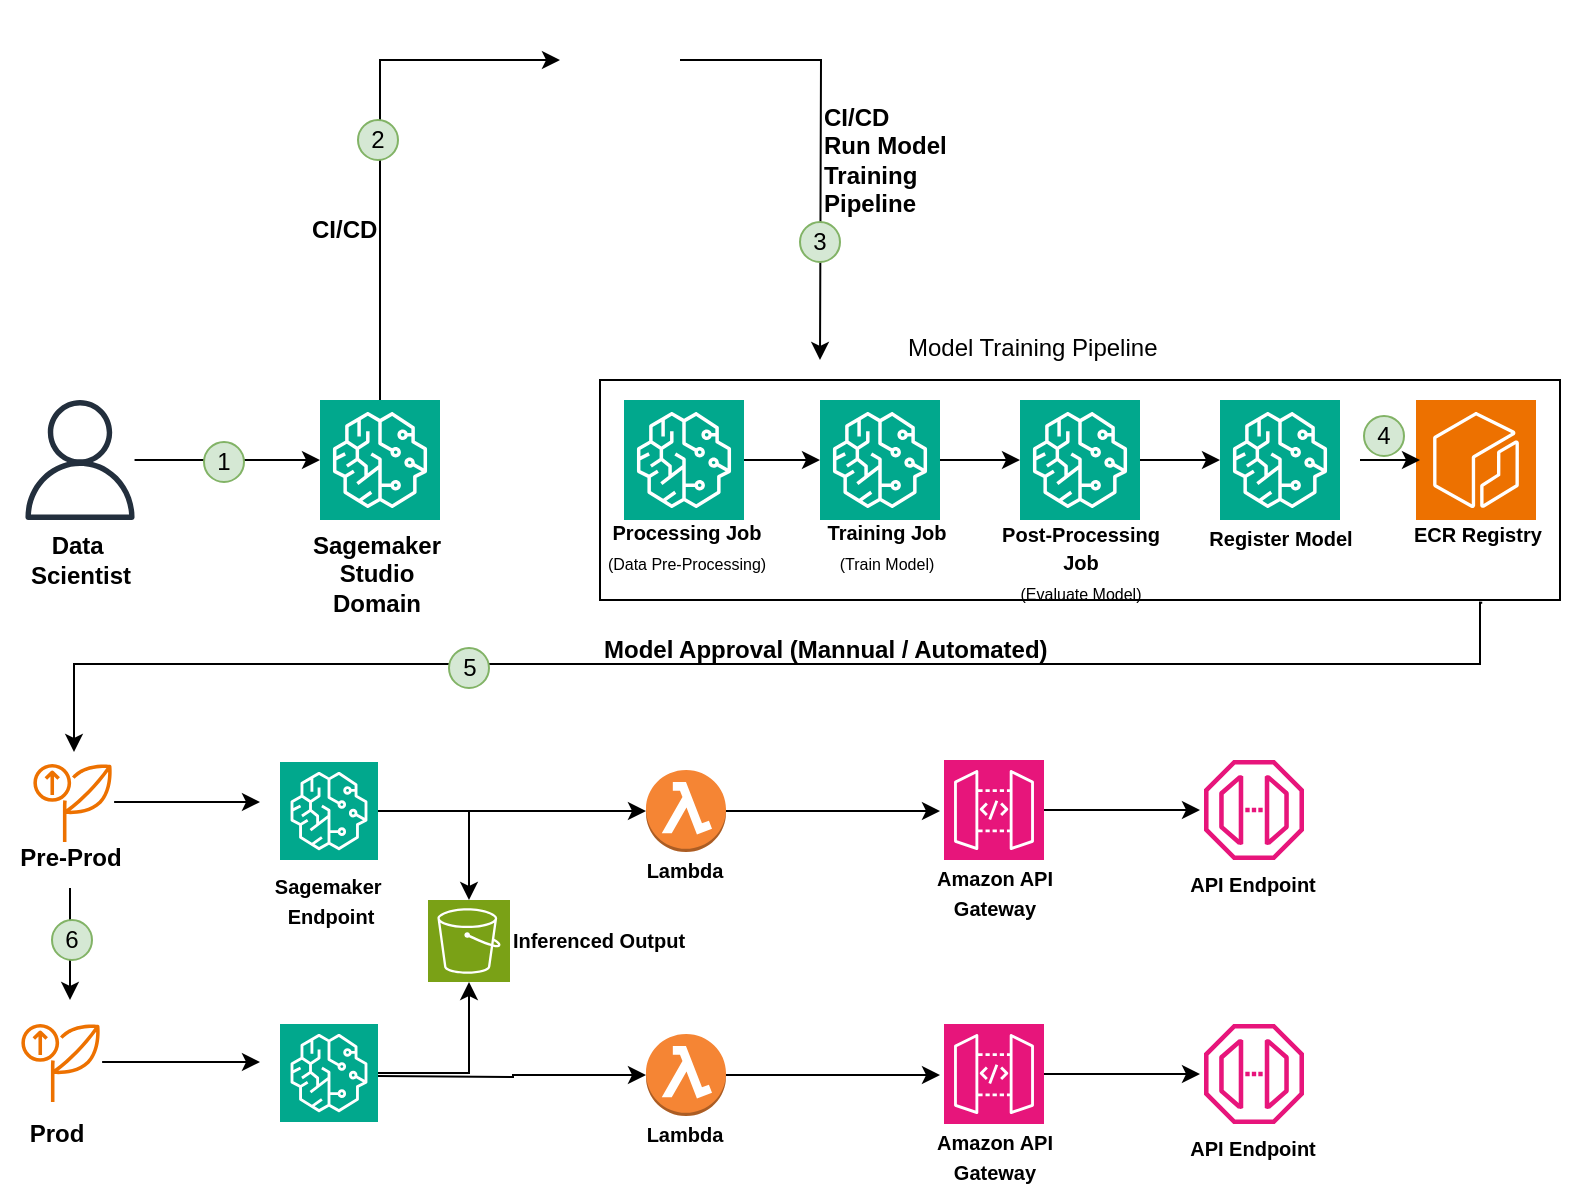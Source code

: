 <mxfile version="24.7.7">
  <diagram name="Page-1" id="8MvY5dyMlhtNurSQJSUW">
    <mxGraphModel dx="794" dy="492" grid="1" gridSize="10" guides="1" tooltips="1" connect="1" arrows="1" fold="1" page="1" pageScale="1" pageWidth="850" pageHeight="1100" math="0" shadow="0">
      <root>
        <mxCell id="0" />
        <mxCell id="1" parent="0" />
        <mxCell id="wzobBUSh0IIrE-rBJmbH-1" value="" style="sketch=0;outlineConnect=0;fontColor=#232F3E;gradientColor=none;fillColor=#232F3D;strokeColor=none;dashed=0;verticalLabelPosition=bottom;verticalAlign=top;align=center;html=1;fontSize=12;fontStyle=0;aspect=fixed;pointerEvents=1;shape=mxgraph.aws4.user;" parent="1" vertex="1">
          <mxGeometry x="10" y="250" width="60" height="60" as="geometry" />
        </mxCell>
        <mxCell id="wzobBUSh0IIrE-rBJmbH-2" value="&lt;b&gt;Data&amp;nbsp;&lt;/b&gt;&lt;div&gt;&lt;b&gt;Scientist&lt;/b&gt;&lt;/div&gt;" style="text;html=1;align=center;verticalAlign=middle;resizable=0;points=[];autosize=1;strokeColor=none;fillColor=none;" parent="1" vertex="1">
          <mxGeometry x="5" y="310" width="70" height="40" as="geometry" />
        </mxCell>
        <mxCell id="wzobBUSh0IIrE-rBJmbH-22" value="" style="edgeStyle=orthogonalEdgeStyle;rounded=0;orthogonalLoop=1;jettySize=auto;html=1;" parent="1" source="wzobBUSh0IIrE-rBJmbH-3" target="wzobBUSh0IIrE-rBJmbH-5" edge="1">
          <mxGeometry relative="1" as="geometry">
            <Array as="points">
              <mxPoint x="190" y="80" />
            </Array>
          </mxGeometry>
        </mxCell>
        <mxCell id="wzobBUSh0IIrE-rBJmbH-3" value="" style="sketch=0;points=[[0,0,0],[0.25,0,0],[0.5,0,0],[0.75,0,0],[1,0,0],[0,1,0],[0.25,1,0],[0.5,1,0],[0.75,1,0],[1,1,0],[0,0.25,0],[0,0.5,0],[0,0.75,0],[1,0.25,0],[1,0.5,0],[1,0.75,0]];outlineConnect=0;fontColor=#232F3E;fillColor=#01A88D;strokeColor=#ffffff;dashed=0;verticalLabelPosition=bottom;verticalAlign=top;align=center;html=1;fontSize=12;fontStyle=0;aspect=fixed;shape=mxgraph.aws4.resourceIcon;resIcon=mxgraph.aws4.sagemaker;" parent="1" vertex="1">
          <mxGeometry x="160" y="250" width="60" height="60" as="geometry" />
        </mxCell>
        <mxCell id="wzobBUSh0IIrE-rBJmbH-4" value="&lt;div&gt;&lt;b&gt;Sagemaker&lt;/b&gt;&lt;/div&gt;&lt;div&gt;&lt;b&gt;Studio&lt;/b&gt;&lt;/div&gt;&lt;div&gt;&lt;b&gt;Domain&lt;/b&gt;&lt;/div&gt;" style="text;html=1;align=center;verticalAlign=middle;resizable=0;points=[];autosize=1;strokeColor=none;fillColor=none;" parent="1" vertex="1">
          <mxGeometry x="143" y="307" width="90" height="60" as="geometry" />
        </mxCell>
        <mxCell id="wzobBUSh0IIrE-rBJmbH-24" style="edgeStyle=orthogonalEdgeStyle;rounded=0;orthogonalLoop=1;jettySize=auto;html=1;" parent="1" source="wzobBUSh0IIrE-rBJmbH-5" edge="1">
          <mxGeometry relative="1" as="geometry">
            <mxPoint x="410" y="230" as="targetPoint" />
          </mxGeometry>
        </mxCell>
        <mxCell id="wzobBUSh0IIrE-rBJmbH-5" value="" style="shape=image;html=1;verticalAlign=top;verticalLabelPosition=bottom;labelBackgroundColor=#ffffff;imageAspect=0;aspect=fixed;image=https://cdn4.iconfinder.com/data/icons/ionicons/512/icon-social-github-128.png" parent="1" vertex="1">
          <mxGeometry x="280" y="50" width="60" height="60" as="geometry" />
        </mxCell>
        <mxCell id="wzobBUSh0IIrE-rBJmbH-7" value="" style="sketch=0;points=[[0,0,0],[0.25,0,0],[0.5,0,0],[0.75,0,0],[1,0,0],[0,1,0],[0.25,1,0],[0.5,1,0],[0.75,1,0],[1,1,0],[0,0.25,0],[0,0.5,0],[0,0.75,0],[1,0.25,0],[1,0.5,0],[1,0.75,0]];outlineConnect=0;fontColor=#232F3E;fillColor=#01A88D;strokeColor=#ffffff;dashed=0;verticalLabelPosition=bottom;verticalAlign=top;align=center;html=1;fontSize=12;fontStyle=0;aspect=fixed;shape=mxgraph.aws4.resourceIcon;resIcon=mxgraph.aws4.sagemaker;" parent="1" vertex="1">
          <mxGeometry x="312" y="250" width="60" height="60" as="geometry" />
        </mxCell>
        <mxCell id="wzobBUSh0IIrE-rBJmbH-8" value="&lt;div&gt;&lt;font style=&quot;font-size: 10px;&quot;&gt;&lt;b&gt;Processing Job&lt;/b&gt;&lt;/font&gt;&lt;/div&gt;&lt;div&gt;&lt;font style=&quot;font-size: 8px;&quot;&gt;(Data Pre-Processing)&lt;/font&gt;&lt;/div&gt;" style="text;html=1;align=center;verticalAlign=middle;resizable=0;points=[];autosize=1;strokeColor=none;fillColor=none;" parent="1" vertex="1">
          <mxGeometry x="293" y="303" width="100" height="40" as="geometry" />
        </mxCell>
        <mxCell id="wzobBUSh0IIrE-rBJmbH-9" value="" style="sketch=0;points=[[0,0,0],[0.25,0,0],[0.5,0,0],[0.75,0,0],[1,0,0],[0,1,0],[0.25,1,0],[0.5,1,0],[0.75,1,0],[1,1,0],[0,0.25,0],[0,0.5,0],[0,0.75,0],[1,0.25,0],[1,0.5,0],[1,0.75,0]];outlineConnect=0;fontColor=#232F3E;fillColor=#01A88D;strokeColor=#ffffff;dashed=0;verticalLabelPosition=bottom;verticalAlign=top;align=center;html=1;fontSize=12;fontStyle=0;aspect=fixed;shape=mxgraph.aws4.resourceIcon;resIcon=mxgraph.aws4.sagemaker;" parent="1" vertex="1">
          <mxGeometry x="410" y="250" width="60" height="60" as="geometry" />
        </mxCell>
        <mxCell id="wzobBUSh0IIrE-rBJmbH-11" value="" style="sketch=0;points=[[0,0,0],[0.25,0,0],[0.5,0,0],[0.75,0,0],[1,0,0],[0,1,0],[0.25,1,0],[0.5,1,0],[0.75,1,0],[1,1,0],[0,0.25,0],[0,0.5,0],[0,0.75,0],[1,0.25,0],[1,0.5,0],[1,0.75,0]];outlineConnect=0;fontColor=#232F3E;fillColor=#01A88D;strokeColor=#ffffff;dashed=0;verticalLabelPosition=bottom;verticalAlign=top;align=center;html=1;fontSize=12;fontStyle=0;aspect=fixed;shape=mxgraph.aws4.resourceIcon;resIcon=mxgraph.aws4.sagemaker;" parent="1" vertex="1">
          <mxGeometry x="510" y="250" width="60" height="60" as="geometry" />
        </mxCell>
        <mxCell id="wzobBUSh0IIrE-rBJmbH-13" value="" style="sketch=0;points=[[0,0,0],[0.25,0,0],[0.5,0,0],[0.75,0,0],[1,0,0],[0,1,0],[0.25,1,0],[0.5,1,0],[0.75,1,0],[1,1,0],[0,0.25,0],[0,0.5,0],[0,0.75,0],[1,0.25,0],[1,0.5,0],[1,0.75,0]];outlineConnect=0;fontColor=#232F3E;fillColor=#01A88D;strokeColor=#ffffff;dashed=0;verticalLabelPosition=bottom;verticalAlign=top;align=center;html=1;fontSize=12;fontStyle=0;aspect=fixed;shape=mxgraph.aws4.resourceIcon;resIcon=mxgraph.aws4.sagemaker;" parent="1" vertex="1">
          <mxGeometry x="610" y="250" width="60" height="60" as="geometry" />
        </mxCell>
        <mxCell id="wzobBUSh0IIrE-rBJmbH-15" value="&lt;div&gt;&lt;font style=&quot;font-size: 10px;&quot;&gt;&lt;b&gt;Training Job&lt;/b&gt;&lt;/font&gt;&lt;/div&gt;&lt;div&gt;&lt;font style=&quot;font-size: 8px;&quot;&gt;(Train Model)&lt;/font&gt;&lt;/div&gt;" style="text;html=1;align=center;verticalAlign=middle;resizable=0;points=[];autosize=1;strokeColor=none;fillColor=none;" parent="1" vertex="1">
          <mxGeometry x="403" y="303" width="80" height="40" as="geometry" />
        </mxCell>
        <mxCell id="wzobBUSh0IIrE-rBJmbH-16" value="&lt;div&gt;&lt;font style=&quot;font-size: 10px;&quot;&gt;&lt;b&gt;Post-Processing &lt;br&gt;Job&lt;/b&gt;&lt;/font&gt;&lt;/div&gt;&lt;div&gt;&lt;font style=&quot;font-size: 8px;&quot;&gt;(Evaluate Model)&lt;/font&gt;&lt;/div&gt;" style="text;html=1;align=center;verticalAlign=middle;resizable=0;points=[];autosize=1;strokeColor=none;fillColor=none;" parent="1" vertex="1">
          <mxGeometry x="490" y="301" width="100" height="60" as="geometry" />
        </mxCell>
        <mxCell id="wzobBUSh0IIrE-rBJmbH-17" value="&lt;div&gt;&lt;span style=&quot;background-color: initial; font-size: 10px;&quot;&gt;&lt;b&gt;Register Model&lt;/b&gt;&lt;/span&gt;&lt;br&gt;&lt;/div&gt;" style="text;html=1;align=center;verticalAlign=middle;resizable=0;points=[];autosize=1;strokeColor=none;fillColor=none;" parent="1" vertex="1">
          <mxGeometry x="590" y="304" width="100" height="30" as="geometry" />
        </mxCell>
        <mxCell id="wzobBUSh0IIrE-rBJmbH-18" value="&lt;b&gt;CI/CD&lt;/b&gt;" style="text;html=1;align=left;verticalAlign=middle;resizable=0;points=[];autosize=1;strokeColor=none;fillColor=none;" parent="1" vertex="1">
          <mxGeometry x="154" y="150" width="60" height="30" as="geometry" />
        </mxCell>
        <mxCell id="wzobBUSh0IIrE-rBJmbH-20" value="&lt;div&gt;Model Training Pipeline&lt;/div&gt;" style="text;html=1;align=left;verticalAlign=middle;resizable=0;points=[];autosize=1;strokeColor=none;fillColor=none;" parent="1" vertex="1">
          <mxGeometry x="452" y="209" width="150" height="30" as="geometry" />
        </mxCell>
        <mxCell id="wzobBUSh0IIrE-rBJmbH-25" value="&lt;b&gt;CI/CD&lt;/b&gt;&lt;div&gt;&lt;b&gt;Run Model&lt;/b&gt;&lt;/div&gt;&lt;div&gt;&lt;b&gt;Training&lt;/b&gt;&lt;/div&gt;&lt;div&gt;&lt;b&gt;Pipeline&lt;/b&gt;&lt;/div&gt;" style="text;html=1;align=left;verticalAlign=middle;resizable=0;points=[];autosize=1;strokeColor=none;fillColor=none;" parent="1" vertex="1">
          <mxGeometry x="410" y="95" width="80" height="70" as="geometry" />
        </mxCell>
        <mxCell id="wzobBUSh0IIrE-rBJmbH-26" style="edgeStyle=orthogonalEdgeStyle;rounded=0;orthogonalLoop=1;jettySize=auto;html=1;entryX=0;entryY=0.5;entryDx=0;entryDy=0;entryPerimeter=0;" parent="1" source="wzobBUSh0IIrE-rBJmbH-1" target="wzobBUSh0IIrE-rBJmbH-3" edge="1">
          <mxGeometry relative="1" as="geometry" />
        </mxCell>
        <mxCell id="wzobBUSh0IIrE-rBJmbH-27" value="" style="sketch=0;points=[[0,0,0],[0.25,0,0],[0.5,0,0],[0.75,0,0],[1,0,0],[0,1,0],[0.25,1,0],[0.5,1,0],[0.75,1,0],[1,1,0],[0,0.25,0],[0,0.5,0],[0,0.75,0],[1,0.25,0],[1,0.5,0],[1,0.75,0]];outlineConnect=0;fontColor=#232F3E;fillColor=#ED7100;strokeColor=#ffffff;dashed=0;verticalLabelPosition=bottom;verticalAlign=top;align=center;html=1;fontSize=12;fontStyle=0;aspect=fixed;shape=mxgraph.aws4.resourceIcon;resIcon=mxgraph.aws4.ecr;" parent="1" vertex="1">
          <mxGeometry x="708" y="250" width="60" height="60" as="geometry" />
        </mxCell>
        <mxCell id="wzobBUSh0IIrE-rBJmbH-40" style="edgeStyle=orthogonalEdgeStyle;rounded=0;orthogonalLoop=1;jettySize=auto;html=1;exitX=0.919;exitY=1.012;exitDx=0;exitDy=0;exitPerimeter=0;" parent="1" source="hcGlnOR86YnZcUBH-7EL-1" edge="1">
          <mxGeometry relative="1" as="geometry">
            <mxPoint x="37" y="426" as="targetPoint" />
            <mxPoint x="747" y="338" as="sourcePoint" />
            <Array as="points">
              <mxPoint x="740" y="351" />
              <mxPoint x="740" y="382" />
              <mxPoint x="37" y="382" />
            </Array>
          </mxGeometry>
        </mxCell>
        <mxCell id="wzobBUSh0IIrE-rBJmbH-28" value="&lt;font style=&quot;font-size: 10px;&quot;&gt;&lt;b&gt;ECR Registry&lt;/b&gt;&lt;/font&gt;" style="text;html=1;align=left;verticalAlign=middle;resizable=0;points=[];autosize=1;strokeColor=none;fillColor=none;" parent="1" vertex="1">
          <mxGeometry x="705" y="302" width="90" height="30" as="geometry" />
        </mxCell>
        <mxCell id="wzobBUSh0IIrE-rBJmbH-29" style="edgeStyle=orthogonalEdgeStyle;rounded=0;orthogonalLoop=1;jettySize=auto;html=1;entryX=0;entryY=0.5;entryDx=0;entryDy=0;entryPerimeter=0;" parent="1" source="wzobBUSh0IIrE-rBJmbH-7" target="wzobBUSh0IIrE-rBJmbH-9" edge="1">
          <mxGeometry relative="1" as="geometry" />
        </mxCell>
        <mxCell id="wzobBUSh0IIrE-rBJmbH-30" style="edgeStyle=orthogonalEdgeStyle;rounded=0;orthogonalLoop=1;jettySize=auto;html=1;entryX=0;entryY=0.5;entryDx=0;entryDy=0;entryPerimeter=0;" parent="1" source="wzobBUSh0IIrE-rBJmbH-9" target="wzobBUSh0IIrE-rBJmbH-11" edge="1">
          <mxGeometry relative="1" as="geometry" />
        </mxCell>
        <mxCell id="wzobBUSh0IIrE-rBJmbH-31" style="edgeStyle=orthogonalEdgeStyle;rounded=0;orthogonalLoop=1;jettySize=auto;html=1;entryX=0;entryY=0.5;entryDx=0;entryDy=0;entryPerimeter=0;" parent="1" source="wzobBUSh0IIrE-rBJmbH-11" target="wzobBUSh0IIrE-rBJmbH-13" edge="1">
          <mxGeometry relative="1" as="geometry" />
        </mxCell>
        <mxCell id="wzobBUSh0IIrE-rBJmbH-37" style="edgeStyle=orthogonalEdgeStyle;rounded=0;orthogonalLoop=1;jettySize=auto;html=1;" parent="1" edge="1">
          <mxGeometry relative="1" as="geometry">
            <mxPoint x="710" y="280" as="targetPoint" />
            <mxPoint x="680" y="280" as="sourcePoint" />
          </mxGeometry>
        </mxCell>
        <mxCell id="wzobBUSh0IIrE-rBJmbH-96" style="edgeStyle=orthogonalEdgeStyle;rounded=0;orthogonalLoop=1;jettySize=auto;html=1;" parent="1" source="wzobBUSh0IIrE-rBJmbH-38" edge="1">
          <mxGeometry relative="1" as="geometry">
            <mxPoint x="130" y="451" as="targetPoint" />
          </mxGeometry>
        </mxCell>
        <mxCell id="wzobBUSh0IIrE-rBJmbH-38" value="" style="sketch=0;outlineConnect=0;fontColor=#232F3E;gradientColor=none;fillColor=#ED7100;strokeColor=none;dashed=0;verticalLabelPosition=bottom;verticalAlign=top;align=center;html=1;fontSize=12;fontStyle=0;aspect=fixed;pointerEvents=1;shape=mxgraph.aws4.deployment;" parent="1" vertex="1">
          <mxGeometry x="16" y="431" width="41.74" height="40" as="geometry" />
        </mxCell>
        <mxCell id="wzobBUSh0IIrE-rBJmbH-97" style="edgeStyle=orthogonalEdgeStyle;rounded=0;orthogonalLoop=1;jettySize=auto;html=1;" parent="1" source="wzobBUSh0IIrE-rBJmbH-39" edge="1">
          <mxGeometry relative="1" as="geometry">
            <mxPoint x="130" y="581" as="targetPoint" />
          </mxGeometry>
        </mxCell>
        <mxCell id="wzobBUSh0IIrE-rBJmbH-39" value="" style="sketch=0;outlineConnect=0;fontColor=#232F3E;gradientColor=none;fillColor=#ED7100;strokeColor=none;dashed=0;verticalLabelPosition=bottom;verticalAlign=top;align=center;html=1;fontSize=12;fontStyle=0;aspect=fixed;pointerEvents=1;shape=mxgraph.aws4.deployment;" parent="1" vertex="1">
          <mxGeometry x="10" y="561" width="41.74" height="40" as="geometry" />
        </mxCell>
        <mxCell id="wzobBUSh0IIrE-rBJmbH-41" value="&lt;b&gt;Model Approval (Mannual / Automated)&lt;/b&gt;" style="text;html=1;align=left;verticalAlign=middle;resizable=0;points=[];autosize=1;strokeColor=none;fillColor=none;" parent="1" vertex="1">
          <mxGeometry x="300" y="360" width="250" height="30" as="geometry" />
        </mxCell>
        <mxCell id="wzobBUSh0IIrE-rBJmbH-44" style="edgeStyle=orthogonalEdgeStyle;rounded=0;orthogonalLoop=1;jettySize=auto;html=1;" parent="1" source="wzobBUSh0IIrE-rBJmbH-42" edge="1">
          <mxGeometry relative="1" as="geometry">
            <mxPoint x="35" y="550" as="targetPoint" />
          </mxGeometry>
        </mxCell>
        <mxCell id="wzobBUSh0IIrE-rBJmbH-42" value="&lt;b&gt;Pre-Prod&lt;/b&gt;" style="text;html=1;align=center;verticalAlign=middle;resizable=0;points=[];autosize=1;strokeColor=none;fillColor=none;" parent="1" vertex="1">
          <mxGeometry y="464" width="70" height="30" as="geometry" />
        </mxCell>
        <mxCell id="wzobBUSh0IIrE-rBJmbH-43" value="&lt;div&gt;&lt;span style=&quot;background-color: initial;&quot;&gt;&lt;b&gt;Prod&lt;/b&gt;&lt;/span&gt;&lt;br&gt;&lt;/div&gt;" style="text;html=1;align=center;verticalAlign=middle;resizable=0;points=[];autosize=1;strokeColor=none;fillColor=none;" parent="1" vertex="1">
          <mxGeometry x="2.87" y="602" width="50" height="30" as="geometry" />
        </mxCell>
        <mxCell id="wzobBUSh0IIrE-rBJmbH-46" value="" style="sketch=0;points=[[0,0,0],[0.25,0,0],[0.5,0,0],[0.75,0,0],[1,0,0],[0,1,0],[0.25,1,0],[0.5,1,0],[0.75,1,0],[1,1,0],[0,0.25,0],[0,0.5,0],[0,0.75,0],[1,0.25,0],[1,0.5,0],[1,0.75,0]];outlineConnect=0;fontColor=#232F3E;fillColor=#01A88D;strokeColor=#ffffff;dashed=0;verticalLabelPosition=bottom;verticalAlign=top;align=center;html=1;fontSize=12;fontStyle=0;aspect=fixed;shape=mxgraph.aws4.resourceIcon;resIcon=mxgraph.aws4.sagemaker;" parent="1" vertex="1">
          <mxGeometry x="140" y="431" width="49" height="49" as="geometry" />
        </mxCell>
        <mxCell id="wzobBUSh0IIrE-rBJmbH-48" value="" style="sketch=0;points=[[0,0,0],[0.25,0,0],[0.5,0,0],[0.75,0,0],[1,0,0],[0,1,0],[0.25,1,0],[0.5,1,0],[0.75,1,0],[1,1,0],[0,0.25,0],[0,0.5,0],[0,0.75,0],[1,0.25,0],[1,0.5,0],[1,0.75,0]];outlineConnect=0;fontColor=#232F3E;fillColor=#7AA116;strokeColor=#ffffff;dashed=0;verticalLabelPosition=bottom;verticalAlign=top;align=center;html=1;fontSize=12;fontStyle=0;aspect=fixed;shape=mxgraph.aws4.resourceIcon;resIcon=mxgraph.aws4.s3;" parent="1" vertex="1">
          <mxGeometry x="214" y="500" width="41" height="41" as="geometry" />
        </mxCell>
        <mxCell id="wzobBUSh0IIrE-rBJmbH-81" style="edgeStyle=orthogonalEdgeStyle;rounded=0;orthogonalLoop=1;jettySize=auto;html=1;" parent="1" source="wzobBUSh0IIrE-rBJmbH-49" edge="1">
          <mxGeometry relative="1" as="geometry">
            <mxPoint x="470" y="455.5" as="targetPoint" />
          </mxGeometry>
        </mxCell>
        <mxCell id="wzobBUSh0IIrE-rBJmbH-49" value="" style="outlineConnect=0;dashed=0;verticalLabelPosition=bottom;verticalAlign=top;align=center;html=1;shape=mxgraph.aws3.lambda_function;fillColor=#F58534;gradientColor=none;" parent="1" vertex="1">
          <mxGeometry x="323" y="435" width="40" height="41" as="geometry" />
        </mxCell>
        <mxCell id="wzobBUSh0IIrE-rBJmbH-82" style="edgeStyle=orthogonalEdgeStyle;rounded=0;orthogonalLoop=1;jettySize=auto;html=1;" parent="1" source="wzobBUSh0IIrE-rBJmbH-50" edge="1">
          <mxGeometry relative="1" as="geometry">
            <mxPoint x="600" y="455" as="targetPoint" />
          </mxGeometry>
        </mxCell>
        <mxCell id="wzobBUSh0IIrE-rBJmbH-50" value="" style="sketch=0;points=[[0,0,0],[0.25,0,0],[0.5,0,0],[0.75,0,0],[1,0,0],[0,1,0],[0.25,1,0],[0.5,1,0],[0.75,1,0],[1,1,0],[0,0.25,0],[0,0.5,0],[0,0.75,0],[1,0.25,0],[1,0.5,0],[1,0.75,0]];outlineConnect=0;fontColor=#232F3E;fillColor=#E7157B;strokeColor=#ffffff;dashed=0;verticalLabelPosition=bottom;verticalAlign=top;align=center;html=1;fontSize=12;fontStyle=0;aspect=fixed;shape=mxgraph.aws4.resourceIcon;resIcon=mxgraph.aws4.api_gateway;" parent="1" vertex="1">
          <mxGeometry x="472" y="430" width="50" height="50" as="geometry" />
        </mxCell>
        <mxCell id="wzobBUSh0IIrE-rBJmbH-51" value="" style="sketch=0;outlineConnect=0;fontColor=#232F3E;gradientColor=none;fillColor=#E7157B;strokeColor=none;dashed=0;verticalLabelPosition=bottom;verticalAlign=top;align=center;html=1;fontSize=12;fontStyle=0;aspect=fixed;pointerEvents=1;shape=mxgraph.aws4.endpoint;" parent="1" vertex="1">
          <mxGeometry x="602" y="430" width="50" height="50" as="geometry" />
        </mxCell>
        <mxCell id="wzobBUSh0IIrE-rBJmbH-76" value="" style="sketch=0;points=[[0,0,0],[0.25,0,0],[0.5,0,0],[0.75,0,0],[1,0,0],[0,1,0],[0.25,1,0],[0.5,1,0],[0.75,1,0],[1,1,0],[0,0.25,0],[0,0.5,0],[0,0.75,0],[1,0.25,0],[1,0.5,0],[1,0.75,0]];outlineConnect=0;fontColor=#232F3E;fillColor=#01A88D;strokeColor=#ffffff;dashed=0;verticalLabelPosition=bottom;verticalAlign=top;align=center;html=1;fontSize=12;fontStyle=0;aspect=fixed;shape=mxgraph.aws4.resourceIcon;resIcon=mxgraph.aws4.sagemaker;" parent="1" vertex="1">
          <mxGeometry x="140" y="562" width="49" height="49" as="geometry" />
        </mxCell>
        <mxCell id="wzobBUSh0IIrE-rBJmbH-78" value="&lt;font style=&quot;font-size: 10px;&quot;&gt;&lt;b&gt;Sagemaker&amp;nbsp;&lt;/b&gt;&lt;/font&gt;&lt;div&gt;&lt;font style=&quot;font-size: 10px;&quot;&gt;&lt;b&gt;Endpoint&lt;/b&gt;&lt;/font&gt;&lt;/div&gt;" style="text;html=1;align=center;verticalAlign=middle;resizable=0;points=[];autosize=1;strokeColor=none;fillColor=none;" parent="1" vertex="1">
          <mxGeometry x="124.5" y="480" width="80" height="40" as="geometry" />
        </mxCell>
        <mxCell id="wzobBUSh0IIrE-rBJmbH-79" style="edgeStyle=orthogonalEdgeStyle;rounded=0;orthogonalLoop=1;jettySize=auto;html=1;entryX=0.5;entryY=0;entryDx=0;entryDy=0;entryPerimeter=0;" parent="1" source="wzobBUSh0IIrE-rBJmbH-46" target="wzobBUSh0IIrE-rBJmbH-48" edge="1">
          <mxGeometry relative="1" as="geometry" />
        </mxCell>
        <mxCell id="wzobBUSh0IIrE-rBJmbH-80" style="edgeStyle=orthogonalEdgeStyle;rounded=0;orthogonalLoop=1;jettySize=auto;html=1;entryX=0;entryY=0.5;entryDx=0;entryDy=0;entryPerimeter=0;" parent="1" source="wzobBUSh0IIrE-rBJmbH-46" target="wzobBUSh0IIrE-rBJmbH-49" edge="1">
          <mxGeometry relative="1" as="geometry" />
        </mxCell>
        <mxCell id="wzobBUSh0IIrE-rBJmbH-83" value="&lt;span style=&quot;font-size: 10px;&quot;&gt;&lt;b&gt;Lambda&lt;/b&gt;&lt;/span&gt;" style="text;html=1;align=center;verticalAlign=middle;resizable=0;points=[];autosize=1;strokeColor=none;fillColor=none;" parent="1" vertex="1">
          <mxGeometry x="312" y="470" width="60" height="30" as="geometry" />
        </mxCell>
        <mxCell id="wzobBUSh0IIrE-rBJmbH-84" value="&lt;span style=&quot;font-size: 10px;&quot;&gt;&lt;b&gt;Amazon API&lt;/b&gt;&lt;/span&gt;&lt;div&gt;&lt;span style=&quot;font-size: 10px;&quot;&gt;&lt;b&gt;Gateway&lt;/b&gt;&lt;/span&gt;&lt;/div&gt;" style="text;html=1;align=center;verticalAlign=middle;resizable=0;points=[];autosize=1;strokeColor=none;fillColor=none;" parent="1" vertex="1">
          <mxGeometry x="457" y="476" width="80" height="40" as="geometry" />
        </mxCell>
        <mxCell id="wzobBUSh0IIrE-rBJmbH-85" value="&lt;span style=&quot;font-size: 10px;&quot;&gt;&lt;b&gt;API Endpoint&lt;/b&gt;&lt;/span&gt;" style="text;html=1;align=center;verticalAlign=middle;resizable=0;points=[];autosize=1;strokeColor=none;fillColor=none;" parent="1" vertex="1">
          <mxGeometry x="581" y="477" width="90" height="30" as="geometry" />
        </mxCell>
        <mxCell id="wzobBUSh0IIrE-rBJmbH-86" style="edgeStyle=orthogonalEdgeStyle;rounded=0;orthogonalLoop=1;jettySize=auto;html=1;" parent="1" source="wzobBUSh0IIrE-rBJmbH-87" edge="1">
          <mxGeometry relative="1" as="geometry">
            <mxPoint x="470" y="587.5" as="targetPoint" />
          </mxGeometry>
        </mxCell>
        <mxCell id="wzobBUSh0IIrE-rBJmbH-87" value="" style="outlineConnect=0;dashed=0;verticalLabelPosition=bottom;verticalAlign=top;align=center;html=1;shape=mxgraph.aws3.lambda_function;fillColor=#F58534;gradientColor=none;" parent="1" vertex="1">
          <mxGeometry x="323" y="567" width="40" height="41" as="geometry" />
        </mxCell>
        <mxCell id="wzobBUSh0IIrE-rBJmbH-88" style="edgeStyle=orthogonalEdgeStyle;rounded=0;orthogonalLoop=1;jettySize=auto;html=1;" parent="1" source="wzobBUSh0IIrE-rBJmbH-89" edge="1">
          <mxGeometry relative="1" as="geometry">
            <mxPoint x="600" y="587" as="targetPoint" />
          </mxGeometry>
        </mxCell>
        <mxCell id="wzobBUSh0IIrE-rBJmbH-89" value="" style="sketch=0;points=[[0,0,0],[0.25,0,0],[0.5,0,0],[0.75,0,0],[1,0,0],[0,1,0],[0.25,1,0],[0.5,1,0],[0.75,1,0],[1,1,0],[0,0.25,0],[0,0.5,0],[0,0.75,0],[1,0.25,0],[1,0.5,0],[1,0.75,0]];outlineConnect=0;fontColor=#232F3E;fillColor=#E7157B;strokeColor=#ffffff;dashed=0;verticalLabelPosition=bottom;verticalAlign=top;align=center;html=1;fontSize=12;fontStyle=0;aspect=fixed;shape=mxgraph.aws4.resourceIcon;resIcon=mxgraph.aws4.api_gateway;" parent="1" vertex="1">
          <mxGeometry x="472" y="562" width="50" height="50" as="geometry" />
        </mxCell>
        <mxCell id="wzobBUSh0IIrE-rBJmbH-90" value="" style="sketch=0;outlineConnect=0;fontColor=#232F3E;gradientColor=none;fillColor=#E7157B;strokeColor=none;dashed=0;verticalLabelPosition=bottom;verticalAlign=top;align=center;html=1;fontSize=12;fontStyle=0;aspect=fixed;pointerEvents=1;shape=mxgraph.aws4.endpoint;" parent="1" vertex="1">
          <mxGeometry x="602" y="562" width="50" height="50" as="geometry" />
        </mxCell>
        <mxCell id="wzobBUSh0IIrE-rBJmbH-91" style="edgeStyle=orthogonalEdgeStyle;rounded=0;orthogonalLoop=1;jettySize=auto;html=1;entryX=0;entryY=0.5;entryDx=0;entryDy=0;entryPerimeter=0;" parent="1" target="wzobBUSh0IIrE-rBJmbH-87" edge="1">
          <mxGeometry relative="1" as="geometry">
            <mxPoint x="189" y="588" as="sourcePoint" />
          </mxGeometry>
        </mxCell>
        <mxCell id="wzobBUSh0IIrE-rBJmbH-92" value="&lt;span style=&quot;font-size: 10px;&quot;&gt;&lt;b&gt;Lambda&lt;/b&gt;&lt;/span&gt;" style="text;html=1;align=center;verticalAlign=middle;resizable=0;points=[];autosize=1;strokeColor=none;fillColor=none;" parent="1" vertex="1">
          <mxGeometry x="312" y="602" width="60" height="30" as="geometry" />
        </mxCell>
        <mxCell id="wzobBUSh0IIrE-rBJmbH-93" value="&lt;span style=&quot;font-size: 10px;&quot;&gt;&lt;b&gt;Amazon API&lt;/b&gt;&lt;/span&gt;&lt;div&gt;&lt;span style=&quot;font-size: 10px;&quot;&gt;&lt;b&gt;Gateway&lt;/b&gt;&lt;/span&gt;&lt;/div&gt;" style="text;html=1;align=center;verticalAlign=middle;resizable=0;points=[];autosize=1;strokeColor=none;fillColor=none;" parent="1" vertex="1">
          <mxGeometry x="457" y="608" width="80" height="40" as="geometry" />
        </mxCell>
        <mxCell id="wzobBUSh0IIrE-rBJmbH-94" value="&lt;span style=&quot;font-size: 10px;&quot;&gt;&lt;b&gt;API Endpoint&lt;/b&gt;&lt;/span&gt;" style="text;html=1;align=center;verticalAlign=middle;resizable=0;points=[];autosize=1;strokeColor=none;fillColor=none;" parent="1" vertex="1">
          <mxGeometry x="581" y="609" width="90" height="30" as="geometry" />
        </mxCell>
        <mxCell id="wzobBUSh0IIrE-rBJmbH-95" style="edgeStyle=orthogonalEdgeStyle;rounded=0;orthogonalLoop=1;jettySize=auto;html=1;entryX=0.5;entryY=1;entryDx=0;entryDy=0;entryPerimeter=0;" parent="1" source="wzobBUSh0IIrE-rBJmbH-76" target="wzobBUSh0IIrE-rBJmbH-48" edge="1">
          <mxGeometry relative="1" as="geometry" />
        </mxCell>
        <mxCell id="wzobBUSh0IIrE-rBJmbH-98" value="1" style="ellipse;whiteSpace=wrap;html=1;fillColor=#d5e8d4;strokeColor=#82b366;" parent="1" vertex="1">
          <mxGeometry x="102" y="271" width="20" height="20" as="geometry" />
        </mxCell>
        <mxCell id="wzobBUSh0IIrE-rBJmbH-100" value="2" style="ellipse;whiteSpace=wrap;html=1;fillColor=#d5e8d4;strokeColor=#82b366;" parent="1" vertex="1">
          <mxGeometry x="179" y="110" width="20" height="20" as="geometry" />
        </mxCell>
        <mxCell id="wzobBUSh0IIrE-rBJmbH-102" value="3" style="ellipse;whiteSpace=wrap;html=1;fillColor=#d5e8d4;strokeColor=#82b366;" parent="1" vertex="1">
          <mxGeometry x="400" y="161" width="20" height="20" as="geometry" />
        </mxCell>
        <mxCell id="wzobBUSh0IIrE-rBJmbH-103" value="4" style="ellipse;whiteSpace=wrap;html=1;fillColor=#d5e8d4;strokeColor=#82b366;" parent="1" vertex="1">
          <mxGeometry x="682" y="258" width="20" height="20" as="geometry" />
        </mxCell>
        <mxCell id="wzobBUSh0IIrE-rBJmbH-104" value="5" style="ellipse;whiteSpace=wrap;html=1;fillColor=#d5e8d4;strokeColor=#82b366;" parent="1" vertex="1">
          <mxGeometry x="224.5" y="374" width="20" height="20" as="geometry" />
        </mxCell>
        <mxCell id="wzobBUSh0IIrE-rBJmbH-105" value="6" style="ellipse;whiteSpace=wrap;html=1;fillColor=#d5e8d4;strokeColor=#82b366;" parent="1" vertex="1">
          <mxGeometry x="26" y="510" width="20" height="20" as="geometry" />
        </mxCell>
        <mxCell id="wzobBUSh0IIrE-rBJmbH-108" value="&lt;span style=&quot;font-size: 10px;&quot;&gt;&lt;b&gt;Inferenced Output&lt;/b&gt;&lt;/span&gt;" style="text;html=1;align=center;verticalAlign=middle;resizable=0;points=[];autosize=1;strokeColor=none;fillColor=none;" parent="1" vertex="1">
          <mxGeometry x="244" y="505" width="110" height="30" as="geometry" />
        </mxCell>
        <mxCell id="hcGlnOR86YnZcUBH-7EL-1" value="" style="rounded=0;whiteSpace=wrap;html=1;fillColor=none;" vertex="1" parent="1">
          <mxGeometry x="300" y="240" width="480" height="110" as="geometry" />
        </mxCell>
      </root>
    </mxGraphModel>
  </diagram>
</mxfile>
